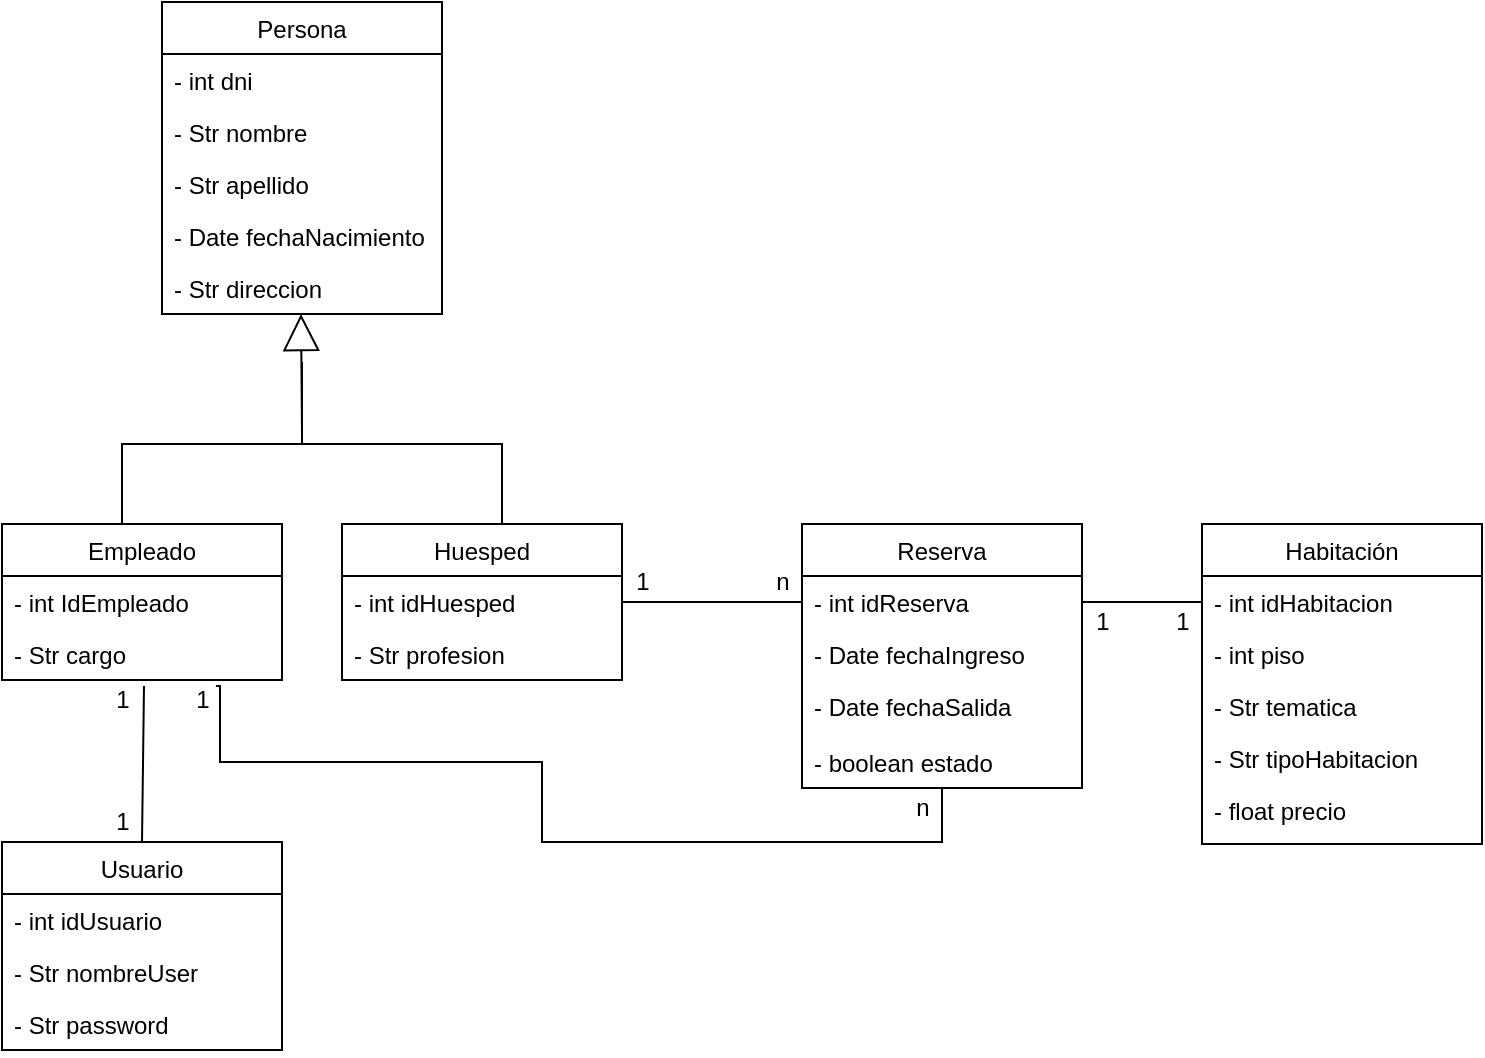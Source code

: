<mxfile version="14.9.0" type="google"><diagram id="5N6G8oTbpQFw-HEtNVCW" name="Page-1"><mxGraphModel dx="868" dy="488" grid="1" gridSize="10" guides="1" tooltips="1" connect="1" arrows="1" fold="1" page="1" pageScale="1" pageWidth="850" pageHeight="1100" math="0" shadow="0"><root><mxCell id="0"/><mxCell id="1" parent="0"/><mxCell id="A0BhxNB79rf8CVe4wt1L-16" value="Habitación" style="swimlane;fontStyle=0;childLayout=stackLayout;horizontal=1;startSize=26;fillColor=none;horizontalStack=0;resizeParent=1;resizeParentMax=0;resizeLast=0;collapsible=1;marginBottom=0;" parent="1" vertex="1"><mxGeometry x="650" y="321" width="140" height="160" as="geometry"/></mxCell><mxCell id="A0BhxNB79rf8CVe4wt1L-17" value="- int idHabitacion" style="text;strokeColor=none;fillColor=none;align=left;verticalAlign=top;spacingLeft=4;spacingRight=4;overflow=hidden;rotatable=0;points=[[0,0.5],[1,0.5]];portConstraint=eastwest;" parent="A0BhxNB79rf8CVe4wt1L-16" vertex="1"><mxGeometry y="26" width="140" height="26" as="geometry"/></mxCell><mxCell id="A0BhxNB79rf8CVe4wt1L-18" value="- int piso" style="text;strokeColor=none;fillColor=none;align=left;verticalAlign=top;spacingLeft=4;spacingRight=4;overflow=hidden;rotatable=0;points=[[0,0.5],[1,0.5]];portConstraint=eastwest;" parent="A0BhxNB79rf8CVe4wt1L-16" vertex="1"><mxGeometry y="52" width="140" height="26" as="geometry"/></mxCell><mxCell id="A0BhxNB79rf8CVe4wt1L-19" value="- Str tematica" style="text;strokeColor=none;fillColor=none;align=left;verticalAlign=top;spacingLeft=4;spacingRight=4;overflow=hidden;rotatable=0;points=[[0,0.5],[1,0.5]];portConstraint=eastwest;" parent="A0BhxNB79rf8CVe4wt1L-16" vertex="1"><mxGeometry y="78" width="140" height="26" as="geometry"/></mxCell><mxCell id="A0BhxNB79rf8CVe4wt1L-20" value="- Str tipoHabitacion" style="text;strokeColor=none;fillColor=none;align=left;verticalAlign=top;spacingLeft=4;spacingRight=4;overflow=hidden;rotatable=0;points=[[0,0.5],[1,0.5]];portConstraint=eastwest;" parent="A0BhxNB79rf8CVe4wt1L-16" vertex="1"><mxGeometry y="104" width="140" height="26" as="geometry"/></mxCell><mxCell id="A0BhxNB79rf8CVe4wt1L-21" value="- float precio" style="text;strokeColor=none;fillColor=none;align=left;verticalAlign=top;spacingLeft=4;spacingRight=4;overflow=hidden;rotatable=0;points=[[0,0.5],[1,0.5]];portConstraint=eastwest;" parent="A0BhxNB79rf8CVe4wt1L-16" vertex="1"><mxGeometry y="130" width="140" height="30" as="geometry"/></mxCell><mxCell id="A0BhxNB79rf8CVe4wt1L-22" value="Reserva" style="swimlane;fontStyle=0;childLayout=stackLayout;horizontal=1;startSize=26;fillColor=none;horizontalStack=0;resizeParent=1;resizeParentMax=0;resizeLast=0;collapsible=1;marginBottom=0;" parent="1" vertex="1"><mxGeometry x="450" y="321" width="140" height="132" as="geometry"/></mxCell><mxCell id="A0BhxNB79rf8CVe4wt1L-25" value="- int idReserva" style="text;strokeColor=none;fillColor=none;align=left;verticalAlign=top;spacingLeft=4;spacingRight=4;overflow=hidden;rotatable=0;points=[[0,0.5],[1,0.5]];portConstraint=eastwest;" parent="A0BhxNB79rf8CVe4wt1L-22" vertex="1"><mxGeometry y="26" width="140" height="26" as="geometry"/></mxCell><mxCell id="A0BhxNB79rf8CVe4wt1L-23" value="- Date fechaIngreso" style="text;strokeColor=none;fillColor=none;align=left;verticalAlign=top;spacingLeft=4;spacingRight=4;overflow=hidden;rotatable=0;points=[[0,0.5],[1,0.5]];portConstraint=eastwest;" parent="A0BhxNB79rf8CVe4wt1L-22" vertex="1"><mxGeometry y="52" width="140" height="26" as="geometry"/></mxCell><mxCell id="A0BhxNB79rf8CVe4wt1L-24" value="- Date fechaSalida" style="text;strokeColor=none;fillColor=none;align=left;verticalAlign=top;spacingLeft=4;spacingRight=4;overflow=hidden;rotatable=0;points=[[0,0.5],[1,0.5]];portConstraint=eastwest;" parent="A0BhxNB79rf8CVe4wt1L-22" vertex="1"><mxGeometry y="78" width="140" height="28" as="geometry"/></mxCell><mxCell id="A0BhxNB79rf8CVe4wt1L-47" value="- boolean estado" style="text;strokeColor=none;fillColor=none;align=left;verticalAlign=top;spacingLeft=4;spacingRight=4;overflow=hidden;rotatable=0;points=[[0,0.5],[1,0.5]];portConstraint=eastwest;" parent="A0BhxNB79rf8CVe4wt1L-22" vertex="1"><mxGeometry y="106" width="140" height="26" as="geometry"/></mxCell><mxCell id="A0BhxNB79rf8CVe4wt1L-26" value="Persona" style="swimlane;fontStyle=0;childLayout=stackLayout;horizontal=1;startSize=26;fillColor=none;horizontalStack=0;resizeParent=1;resizeParentMax=0;resizeLast=0;collapsible=1;marginBottom=0;" parent="1" vertex="1"><mxGeometry x="130" y="60" width="140" height="156" as="geometry"/></mxCell><mxCell id="A0BhxNB79rf8CVe4wt1L-27" value="- int dni" style="text;strokeColor=none;fillColor=none;align=left;verticalAlign=top;spacingLeft=4;spacingRight=4;overflow=hidden;rotatable=0;points=[[0,0.5],[1,0.5]];portConstraint=eastwest;" parent="A0BhxNB79rf8CVe4wt1L-26" vertex="1"><mxGeometry y="26" width="140" height="26" as="geometry"/></mxCell><mxCell id="A0BhxNB79rf8CVe4wt1L-28" value="- Str nombre" style="text;strokeColor=none;fillColor=none;align=left;verticalAlign=top;spacingLeft=4;spacingRight=4;overflow=hidden;rotatable=0;points=[[0,0.5],[1,0.5]];portConstraint=eastwest;" parent="A0BhxNB79rf8CVe4wt1L-26" vertex="1"><mxGeometry y="52" width="140" height="26" as="geometry"/></mxCell><mxCell id="A0BhxNB79rf8CVe4wt1L-48" value="- Str apellido" style="text;strokeColor=none;fillColor=none;align=left;verticalAlign=top;spacingLeft=4;spacingRight=4;overflow=hidden;rotatable=0;points=[[0,0.5],[1,0.5]];portConstraint=eastwest;" parent="A0BhxNB79rf8CVe4wt1L-26" vertex="1"><mxGeometry y="78" width="140" height="26" as="geometry"/></mxCell><mxCell id="A0BhxNB79rf8CVe4wt1L-30" value="- Date fechaNacimiento" style="text;strokeColor=none;fillColor=none;align=left;verticalAlign=top;spacingLeft=4;spacingRight=4;overflow=hidden;rotatable=0;points=[[0,0.5],[1,0.5]];portConstraint=eastwest;" parent="A0BhxNB79rf8CVe4wt1L-26" vertex="1"><mxGeometry y="104" width="140" height="26" as="geometry"/></mxCell><mxCell id="A0BhxNB79rf8CVe4wt1L-31" value="- Str direccion" style="text;strokeColor=none;fillColor=none;align=left;verticalAlign=top;spacingLeft=4;spacingRight=4;overflow=hidden;rotatable=0;points=[[0,0.5],[1,0.5]];portConstraint=eastwest;" parent="A0BhxNB79rf8CVe4wt1L-26" vertex="1"><mxGeometry y="130" width="140" height="26" as="geometry"/></mxCell><mxCell id="A0BhxNB79rf8CVe4wt1L-68" style="edgeStyle=orthogonalEdgeStyle;rounded=0;orthogonalLoop=1;jettySize=auto;html=1;exitX=0.25;exitY=0;exitDx=0;exitDy=0;endArrow=none;endFill=0;" parent="1" source="A0BhxNB79rf8CVe4wt1L-33" edge="1"><mxGeometry relative="1" as="geometry"><mxPoint x="200" y="240" as="targetPoint"/><Array as="points"><mxPoint x="110" y="321"/><mxPoint x="110" y="281"/><mxPoint x="200" y="281"/></Array></mxGeometry></mxCell><mxCell id="A0BhxNB79rf8CVe4wt1L-33" value="Empleado" style="swimlane;fontStyle=0;childLayout=stackLayout;horizontal=1;startSize=26;fillColor=none;horizontalStack=0;resizeParent=1;resizeParentMax=0;resizeLast=0;collapsible=1;marginBottom=0;" parent="1" vertex="1"><mxGeometry x="50" y="321" width="140" height="78" as="geometry"/></mxCell><mxCell id="A0BhxNB79rf8CVe4wt1L-36" value="- int IdEmpleado" style="text;strokeColor=none;fillColor=none;align=left;verticalAlign=top;spacingLeft=4;spacingRight=4;overflow=hidden;rotatable=0;points=[[0,0.5],[1,0.5]];portConstraint=eastwest;" parent="A0BhxNB79rf8CVe4wt1L-33" vertex="1"><mxGeometry y="26" width="140" height="26" as="geometry"/></mxCell><mxCell id="A0BhxNB79rf8CVe4wt1L-34" value="- Str cargo" style="text;strokeColor=none;fillColor=none;align=left;verticalAlign=top;spacingLeft=4;spacingRight=4;overflow=hidden;rotatable=0;points=[[0,0.5],[1,0.5]];portConstraint=eastwest;" parent="A0BhxNB79rf8CVe4wt1L-33" vertex="1"><mxGeometry y="52" width="140" height="26" as="geometry"/></mxCell><mxCell id="A0BhxNB79rf8CVe4wt1L-69" style="edgeStyle=orthogonalEdgeStyle;rounded=0;orthogonalLoop=1;jettySize=auto;html=1;exitX=0.75;exitY=0;exitDx=0;exitDy=0;endArrow=none;endFill=0;" parent="1" source="A0BhxNB79rf8CVe4wt1L-37" edge="1"><mxGeometry relative="1" as="geometry"><mxPoint x="200" y="240" as="targetPoint"/><Array as="points"><mxPoint x="300" y="321"/><mxPoint x="300" y="281"/><mxPoint x="200" y="281"/></Array></mxGeometry></mxCell><mxCell id="A0BhxNB79rf8CVe4wt1L-37" value="Huesped" style="swimlane;fontStyle=0;childLayout=stackLayout;horizontal=1;startSize=26;fillColor=none;horizontalStack=0;resizeParent=1;resizeParentMax=0;resizeLast=0;collapsible=1;marginBottom=0;" parent="1" vertex="1"><mxGeometry x="220" y="321" width="140" height="78" as="geometry"/></mxCell><mxCell id="A0BhxNB79rf8CVe4wt1L-46" value="- int idHuesped" style="text;strokeColor=none;fillColor=none;align=left;verticalAlign=top;spacingLeft=4;spacingRight=4;overflow=hidden;rotatable=0;points=[[0,0.5],[1,0.5]];portConstraint=eastwest;" parent="A0BhxNB79rf8CVe4wt1L-37" vertex="1"><mxGeometry y="26" width="140" height="26" as="geometry"/></mxCell><mxCell id="A0BhxNB79rf8CVe4wt1L-38" value="- Str profesion" style="text;strokeColor=none;fillColor=none;align=left;verticalAlign=top;spacingLeft=4;spacingRight=4;overflow=hidden;rotatable=0;points=[[0,0.5],[1,0.5]];portConstraint=eastwest;" parent="A0BhxNB79rf8CVe4wt1L-37" vertex="1"><mxGeometry y="52" width="140" height="26" as="geometry"/></mxCell><mxCell id="A0BhxNB79rf8CVe4wt1L-76" style="edgeStyle=none;rounded=0;orthogonalLoop=1;jettySize=auto;html=1;exitX=0.5;exitY=0;exitDx=0;exitDy=0;endArrow=none;endFill=0;entryX=1.05;entryY=0.15;entryDx=0;entryDy=0;entryPerimeter=0;" parent="1" source="A0BhxNB79rf8CVe4wt1L-41" target="A0BhxNB79rf8CVe4wt1L-77" edge="1"><mxGeometry relative="1" as="geometry"><mxPoint x="119.02" y="425.988" as="targetPoint"/><Array as="points"/></mxGeometry></mxCell><mxCell id="A0BhxNB79rf8CVe4wt1L-41" value="Usuario" style="swimlane;fontStyle=0;childLayout=stackLayout;horizontal=1;startSize=26;fillColor=none;horizontalStack=0;resizeParent=1;resizeParentMax=0;resizeLast=0;collapsible=1;marginBottom=0;" parent="1" vertex="1"><mxGeometry x="50" y="480" width="140" height="104" as="geometry"/></mxCell><mxCell id="A0BhxNB79rf8CVe4wt1L-42" value="- int idUsuario" style="text;strokeColor=none;fillColor=none;align=left;verticalAlign=top;spacingLeft=4;spacingRight=4;overflow=hidden;rotatable=0;points=[[0,0.5],[1,0.5]];portConstraint=eastwest;" parent="A0BhxNB79rf8CVe4wt1L-41" vertex="1"><mxGeometry y="26" width="140" height="26" as="geometry"/></mxCell><mxCell id="A0BhxNB79rf8CVe4wt1L-45" value="- Str nombreUser" style="text;strokeColor=none;fillColor=none;align=left;verticalAlign=top;spacingLeft=4;spacingRight=4;overflow=hidden;rotatable=0;points=[[0,0.5],[1,0.5]];portConstraint=eastwest;" parent="A0BhxNB79rf8CVe4wt1L-41" vertex="1"><mxGeometry y="52" width="140" height="26" as="geometry"/></mxCell><mxCell id="A0BhxNB79rf8CVe4wt1L-43" value="- Str password" style="text;strokeColor=none;fillColor=none;align=left;verticalAlign=top;spacingLeft=4;spacingRight=4;overflow=hidden;rotatable=0;points=[[0,0.5],[1,0.5]];portConstraint=eastwest;" parent="A0BhxNB79rf8CVe4wt1L-41" vertex="1"><mxGeometry y="78" width="140" height="26" as="geometry"/></mxCell><mxCell id="A0BhxNB79rf8CVe4wt1L-70" value="" style="endArrow=block;endSize=16;endFill=0;html=1;" parent="1" edge="1"><mxGeometry width="160" relative="1" as="geometry"><mxPoint x="200" y="275" as="sourcePoint"/><mxPoint x="199.5" y="216" as="targetPoint"/></mxGeometry></mxCell><mxCell id="A0BhxNB79rf8CVe4wt1L-77" value="1" style="text;html=1;resizable=0;autosize=1;align=center;verticalAlign=middle;points=[];fillColor=none;strokeColor=none;rounded=0;" parent="1" vertex="1"><mxGeometry x="100" y="399" width="20" height="20" as="geometry"/></mxCell><mxCell id="A0BhxNB79rf8CVe4wt1L-78" value="1" style="text;html=1;resizable=0;autosize=1;align=center;verticalAlign=middle;points=[];fillColor=none;strokeColor=none;rounded=0;" parent="1" vertex="1"><mxGeometry x="100" y="460" width="20" height="20" as="geometry"/></mxCell><mxCell id="A0BhxNB79rf8CVe4wt1L-80" style="edgeStyle=orthogonalEdgeStyle;rounded=0;orthogonalLoop=1;jettySize=auto;html=1;exitX=1;exitY=0.5;exitDx=0;exitDy=0;entryX=0;entryY=0.5;entryDx=0;entryDy=0;endArrow=none;endFill=0;" parent="1" source="A0BhxNB79rf8CVe4wt1L-46" target="A0BhxNB79rf8CVe4wt1L-25" edge="1"><mxGeometry relative="1" as="geometry"/></mxCell><mxCell id="A0BhxNB79rf8CVe4wt1L-81" value="1" style="text;html=1;resizable=0;autosize=1;align=center;verticalAlign=middle;points=[];fillColor=none;strokeColor=none;rounded=0;" parent="1" vertex="1"><mxGeometry x="360" y="340" width="20" height="20" as="geometry"/></mxCell><mxCell id="A0BhxNB79rf8CVe4wt1L-82" value="n" style="text;html=1;resizable=0;autosize=1;align=center;verticalAlign=middle;points=[];fillColor=none;strokeColor=none;rounded=0;" parent="1" vertex="1"><mxGeometry x="430" y="340" width="20" height="20" as="geometry"/></mxCell><mxCell id="A0BhxNB79rf8CVe4wt1L-84" style="edgeStyle=orthogonalEdgeStyle;rounded=0;orthogonalLoop=1;jettySize=auto;html=1;entryX=0.764;entryY=1.115;entryDx=0;entryDy=0;entryPerimeter=0;endArrow=none;endFill=0;" parent="1" source="A0BhxNB79rf8CVe4wt1L-47" target="A0BhxNB79rf8CVe4wt1L-34" edge="1"><mxGeometry relative="1" as="geometry"><mxPoint x="520" y="460" as="sourcePoint"/><mxPoint x="159.06" y="425" as="targetPoint"/><Array as="points"><mxPoint x="520" y="480"/><mxPoint x="320" y="480"/><mxPoint x="320" y="440"/><mxPoint x="159" y="440"/><mxPoint x="159" y="402"/></Array></mxGeometry></mxCell><mxCell id="A0BhxNB79rf8CVe4wt1L-85" value="1" style="text;html=1;resizable=0;autosize=1;align=center;verticalAlign=middle;points=[];fillColor=none;strokeColor=none;rounded=0;" parent="1" vertex="1"><mxGeometry x="140" y="399" width="20" height="20" as="geometry"/></mxCell><mxCell id="A0BhxNB79rf8CVe4wt1L-86" value="n" style="text;html=1;resizable=0;autosize=1;align=center;verticalAlign=middle;points=[];fillColor=none;strokeColor=none;rounded=0;" parent="1" vertex="1"><mxGeometry x="500" y="453" width="20" height="20" as="geometry"/></mxCell><mxCell id="A0BhxNB79rf8CVe4wt1L-87" style="edgeStyle=none;rounded=0;orthogonalLoop=1;jettySize=auto;html=1;exitX=1;exitY=0.5;exitDx=0;exitDy=0;entryX=0;entryY=0.5;entryDx=0;entryDy=0;endArrow=none;endFill=0;" parent="1" source="A0BhxNB79rf8CVe4wt1L-25" target="A0BhxNB79rf8CVe4wt1L-17" edge="1"><mxGeometry relative="1" as="geometry"/></mxCell><mxCell id="A0BhxNB79rf8CVe4wt1L-88" value="1" style="text;html=1;resizable=0;autosize=1;align=center;verticalAlign=middle;points=[];fillColor=none;strokeColor=none;rounded=0;" parent="1" vertex="1"><mxGeometry x="590" y="360" width="20" height="20" as="geometry"/></mxCell><mxCell id="A0BhxNB79rf8CVe4wt1L-89" value="1" style="text;html=1;resizable=0;autosize=1;align=center;verticalAlign=middle;points=[];fillColor=none;strokeColor=none;rounded=0;" parent="1" vertex="1"><mxGeometry x="630" y="360" width="20" height="20" as="geometry"/></mxCell></root></mxGraphModel></diagram></mxfile>
